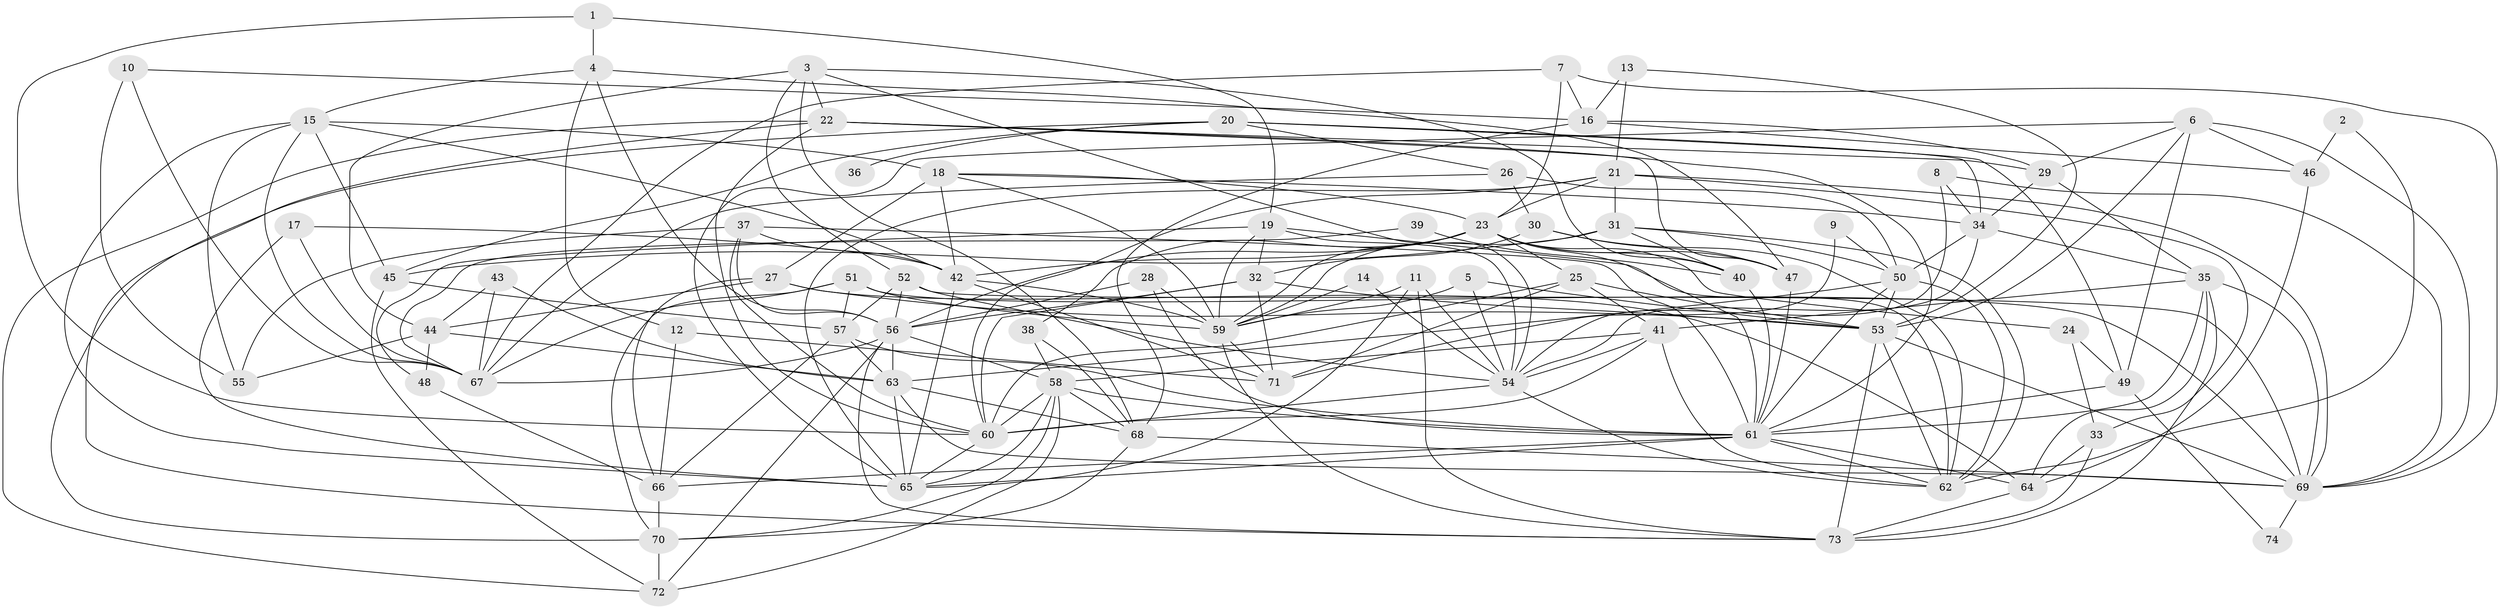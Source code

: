 // original degree distribution, {6: 0.10204081632653061, 3: 0.2789115646258503, 4: 0.24489795918367346, 2: 0.1360544217687075, 7: 0.034013605442176874, 5: 0.19047619047619047, 8: 0.013605442176870748}
// Generated by graph-tools (version 1.1) at 2025/26/03/09/25 03:26:12]
// undirected, 74 vertices, 214 edges
graph export_dot {
graph [start="1"]
  node [color=gray90,style=filled];
  1;
  2;
  3;
  4;
  5;
  6;
  7;
  8;
  9;
  10;
  11;
  12;
  13;
  14;
  15;
  16;
  17;
  18;
  19;
  20;
  21;
  22;
  23;
  24;
  25;
  26;
  27;
  28;
  29;
  30;
  31;
  32;
  33;
  34;
  35;
  36;
  37;
  38;
  39;
  40;
  41;
  42;
  43;
  44;
  45;
  46;
  47;
  48;
  49;
  50;
  51;
  52;
  53;
  54;
  55;
  56;
  57;
  58;
  59;
  60;
  61;
  62;
  63;
  64;
  65;
  66;
  67;
  68;
  69;
  70;
  71;
  72;
  73;
  74;
  1 -- 4 [weight=1.0];
  1 -- 19 [weight=1.0];
  1 -- 60 [weight=1.0];
  2 -- 46 [weight=1.0];
  2 -- 62 [weight=1.0];
  3 -- 22 [weight=2.0];
  3 -- 40 [weight=1.0];
  3 -- 44 [weight=2.0];
  3 -- 52 [weight=1.0];
  3 -- 54 [weight=1.0];
  3 -- 68 [weight=1.0];
  4 -- 12 [weight=1.0];
  4 -- 15 [weight=1.0];
  4 -- 47 [weight=1.0];
  4 -- 56 [weight=1.0];
  5 -- 53 [weight=1.0];
  5 -- 54 [weight=1.0];
  5 -- 59 [weight=1.0];
  6 -- 29 [weight=1.0];
  6 -- 46 [weight=1.0];
  6 -- 49 [weight=1.0];
  6 -- 53 [weight=1.0];
  6 -- 65 [weight=1.0];
  6 -- 69 [weight=1.0];
  7 -- 16 [weight=1.0];
  7 -- 23 [weight=1.0];
  7 -- 67 [weight=1.0];
  7 -- 69 [weight=1.0];
  8 -- 34 [weight=1.0];
  8 -- 54 [weight=1.0];
  8 -- 69 [weight=1.0];
  9 -- 50 [weight=1.0];
  9 -- 71 [weight=1.0];
  10 -- 16 [weight=1.0];
  10 -- 55 [weight=1.0];
  10 -- 67 [weight=1.0];
  11 -- 54 [weight=1.0];
  11 -- 59 [weight=1.0];
  11 -- 65 [weight=1.0];
  11 -- 73 [weight=1.0];
  12 -- 66 [weight=1.0];
  12 -- 71 [weight=1.0];
  13 -- 16 [weight=1.0];
  13 -- 21 [weight=1.0];
  13 -- 53 [weight=1.0];
  14 -- 54 [weight=1.0];
  14 -- 59 [weight=1.0];
  15 -- 18 [weight=1.0];
  15 -- 42 [weight=1.0];
  15 -- 45 [weight=1.0];
  15 -- 55 [weight=1.0];
  15 -- 65 [weight=1.0];
  15 -- 67 [weight=1.0];
  16 -- 29 [weight=1.0];
  16 -- 46 [weight=1.0];
  16 -- 68 [weight=1.0];
  17 -- 42 [weight=1.0];
  17 -- 65 [weight=1.0];
  17 -- 67 [weight=1.0];
  18 -- 23 [weight=1.0];
  18 -- 27 [weight=1.0];
  18 -- 34 [weight=1.0];
  18 -- 42 [weight=2.0];
  18 -- 59 [weight=1.0];
  19 -- 32 [weight=1.0];
  19 -- 48 [weight=1.0];
  19 -- 54 [weight=1.0];
  19 -- 59 [weight=1.0];
  19 -- 62 [weight=1.0];
  20 -- 26 [weight=1.0];
  20 -- 34 [weight=1.0];
  20 -- 36 [weight=2.0];
  20 -- 45 [weight=1.0];
  20 -- 49 [weight=1.0];
  20 -- 70 [weight=1.0];
  21 -- 23 [weight=1.0];
  21 -- 31 [weight=2.0];
  21 -- 33 [weight=1.0];
  21 -- 60 [weight=1.0];
  21 -- 65 [weight=1.0];
  21 -- 69 [weight=1.0];
  22 -- 29 [weight=1.0];
  22 -- 47 [weight=1.0];
  22 -- 60 [weight=1.0];
  22 -- 61 [weight=1.0];
  22 -- 72 [weight=1.0];
  22 -- 73 [weight=1.0];
  23 -- 24 [weight=1.0];
  23 -- 25 [weight=1.0];
  23 -- 38 [weight=1.0];
  23 -- 40 [weight=1.0];
  23 -- 42 [weight=1.0];
  23 -- 47 [weight=1.0];
  23 -- 56 [weight=1.0];
  23 -- 59 [weight=1.0];
  23 -- 61 [weight=1.0];
  24 -- 33 [weight=1.0];
  24 -- 49 [weight=1.0];
  25 -- 41 [weight=1.0];
  25 -- 53 [weight=1.0];
  25 -- 60 [weight=1.0];
  25 -- 71 [weight=1.0];
  26 -- 30 [weight=1.0];
  26 -- 50 [weight=1.0];
  26 -- 67 [weight=1.0];
  27 -- 44 [weight=1.0];
  27 -- 53 [weight=1.0];
  27 -- 64 [weight=1.0];
  27 -- 66 [weight=1.0];
  28 -- 56 [weight=1.0];
  28 -- 59 [weight=1.0];
  28 -- 61 [weight=1.0];
  29 -- 34 [weight=1.0];
  29 -- 35 [weight=1.0];
  30 -- 32 [weight=1.0];
  30 -- 47 [weight=1.0];
  30 -- 62 [weight=1.0];
  31 -- 40 [weight=1.0];
  31 -- 45 [weight=1.0];
  31 -- 50 [weight=1.0];
  31 -- 59 [weight=1.0];
  31 -- 62 [weight=1.0];
  32 -- 53 [weight=1.0];
  32 -- 56 [weight=1.0];
  32 -- 60 [weight=1.0];
  32 -- 71 [weight=1.0];
  33 -- 64 [weight=1.0];
  33 -- 73 [weight=2.0];
  34 -- 35 [weight=1.0];
  34 -- 50 [weight=1.0];
  34 -- 54 [weight=1.0];
  35 -- 41 [weight=1.0];
  35 -- 61 [weight=1.0];
  35 -- 64 [weight=1.0];
  35 -- 69 [weight=1.0];
  35 -- 73 [weight=1.0];
  37 -- 42 [weight=1.0];
  37 -- 55 [weight=1.0];
  37 -- 56 [weight=1.0];
  37 -- 60 [weight=1.0];
  37 -- 61 [weight=1.0];
  38 -- 58 [weight=1.0];
  38 -- 68 [weight=1.0];
  39 -- 40 [weight=1.0];
  39 -- 67 [weight=1.0];
  40 -- 61 [weight=1.0];
  41 -- 54 [weight=1.0];
  41 -- 58 [weight=1.0];
  41 -- 60 [weight=1.0];
  41 -- 62 [weight=1.0];
  42 -- 59 [weight=1.0];
  42 -- 65 [weight=1.0];
  42 -- 71 [weight=1.0];
  43 -- 44 [weight=1.0];
  43 -- 63 [weight=1.0];
  43 -- 67 [weight=1.0];
  44 -- 48 [weight=1.0];
  44 -- 55 [weight=1.0];
  44 -- 63 [weight=1.0];
  45 -- 57 [weight=1.0];
  45 -- 72 [weight=1.0];
  46 -- 64 [weight=1.0];
  47 -- 61 [weight=1.0];
  48 -- 66 [weight=1.0];
  49 -- 61 [weight=1.0];
  49 -- 74 [weight=1.0];
  50 -- 53 [weight=1.0];
  50 -- 61 [weight=1.0];
  50 -- 62 [weight=1.0];
  50 -- 63 [weight=1.0];
  51 -- 57 [weight=1.0];
  51 -- 59 [weight=1.0];
  51 -- 67 [weight=1.0];
  51 -- 69 [weight=1.0];
  51 -- 70 [weight=1.0];
  52 -- 54 [weight=1.0];
  52 -- 56 [weight=1.0];
  52 -- 57 [weight=1.0];
  52 -- 69 [weight=1.0];
  53 -- 62 [weight=1.0];
  53 -- 69 [weight=1.0];
  53 -- 73 [weight=1.0];
  54 -- 60 [weight=1.0];
  54 -- 62 [weight=1.0];
  56 -- 58 [weight=1.0];
  56 -- 63 [weight=1.0];
  56 -- 67 [weight=1.0];
  56 -- 72 [weight=1.0];
  56 -- 73 [weight=1.0];
  57 -- 61 [weight=1.0];
  57 -- 63 [weight=2.0];
  57 -- 66 [weight=1.0];
  58 -- 60 [weight=1.0];
  58 -- 61 [weight=1.0];
  58 -- 65 [weight=1.0];
  58 -- 68 [weight=1.0];
  58 -- 70 [weight=1.0];
  58 -- 72 [weight=1.0];
  59 -- 71 [weight=1.0];
  59 -- 73 [weight=1.0];
  60 -- 65 [weight=1.0];
  61 -- 62 [weight=1.0];
  61 -- 64 [weight=1.0];
  61 -- 65 [weight=1.0];
  61 -- 66 [weight=1.0];
  63 -- 65 [weight=1.0];
  63 -- 68 [weight=1.0];
  63 -- 69 [weight=1.0];
  64 -- 73 [weight=1.0];
  66 -- 70 [weight=1.0];
  68 -- 69 [weight=1.0];
  68 -- 70 [weight=1.0];
  69 -- 74 [weight=1.0];
  70 -- 72 [weight=1.0];
}
